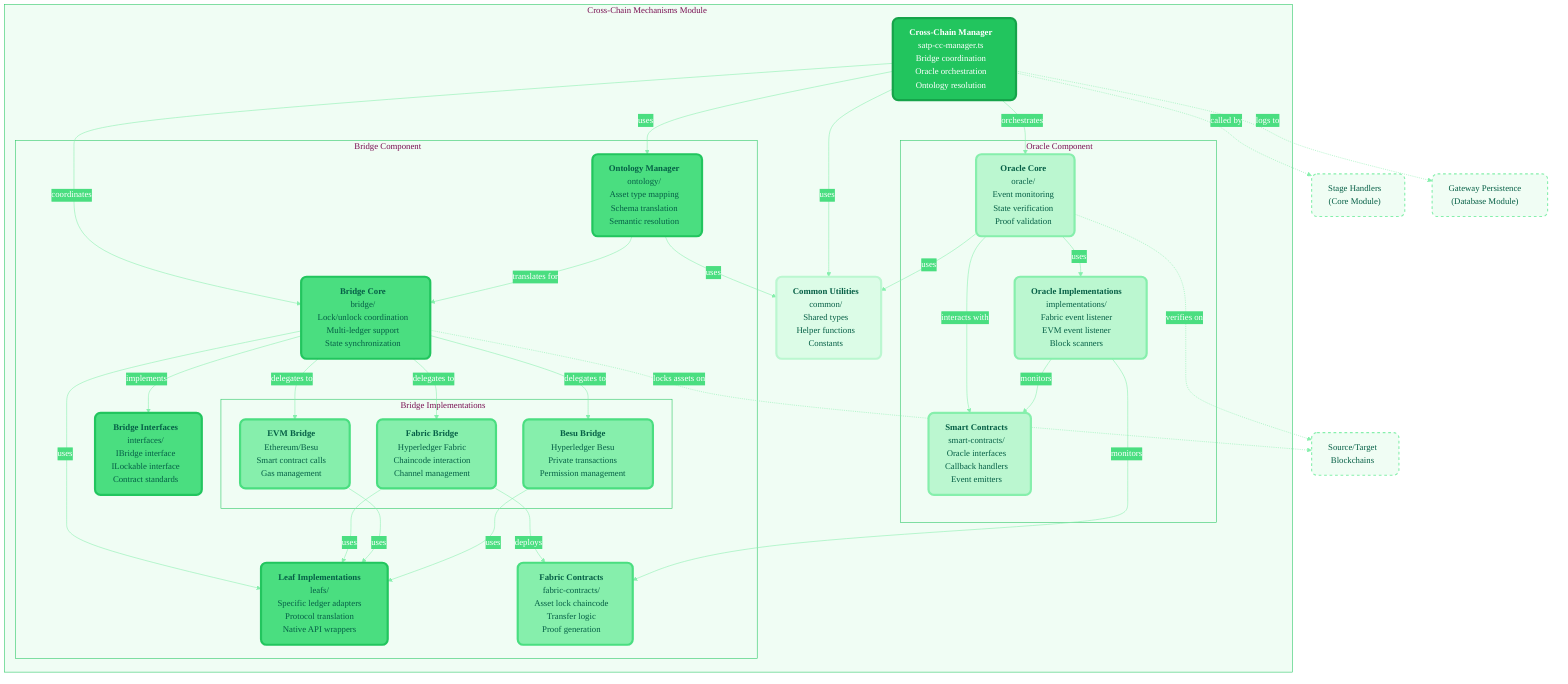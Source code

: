 %%{init: {'theme':'base', 'themeVariables': { 'fontSize':'16px', 'fontFamily':'Segoe UI, system-ui, sans-serif', 'primaryColor':'#22c55e','primaryTextColor':'#ffffff','primaryBorderColor':'#16a34a','lineColor':'#86efac','secondaryColor':'#4ade80','tertiaryColor':'#86efac', 'clusterBkg':'#f0fdf4', 'clusterBorder':'#22c55e', 'mainBkg':'#ffffff'}}}%%
graph TB
    subgraph CrossChain["🔗 Cross-Chain Mechanisms Module"]
        direction TB
        
        CCManager["<b>Cross-Chain Manager</b><br/>satp-cc-manager.ts<br/>Bridge coordination<br/>Oracle orchestration<br/>Ontology resolution"]
        
        subgraph Bridge["🌉 Bridge Component"]
            direction TB
            BridgeCore["<b>Bridge Core</b><br/>bridge/<br/>Lock/unlock coordination<br/>Multi-ledger support<br/>State synchronization"]
            
            subgraph BridgeImplementations["Bridge Implementations"]
                FabricBridge["<b>Fabric Bridge</b><br/>Hyperledger Fabric<br/>Chaincode interaction<br/>Channel management"]
                EVMBridge["<b>EVM Bridge</b><br/>Ethereum/Besu<br/>Smart contract calls<br/>Gas management"]
                BesuBridge["<b>Besu Bridge</b><br/>Hyperledger Besu<br/>Private transactions<br/>Permission management"]
            end
            
            Interfaces["<b>Bridge Interfaces</b><br/>interfaces/<br/>IBridge interface<br/>ILockable interface<br/>Contract standards"]
            
            Leafs["<b>Leaf Implementations</b><br/>leafs/<br/>Specific ledger adapters<br/>Protocol translation<br/>Native API wrappers"]
            
            Ontology["<b>Ontology Manager</b><br/>ontology/<br/>Asset type mapping<br/>Schema translation<br/>Semantic resolution"]
            
            FabricContracts["<b>Fabric Contracts</b><br/>fabric-contracts/<br/>Asset lock chaincode<br/>Transfer logic<br/>Proof generation"]
        end
        
        subgraph Oracle["🔮 Oracle Component"]
            direction TB
            OracleCore["<b>Oracle Core</b><br/>oracle/<br/>Event monitoring<br/>State verification<br/>Proof validation"]
            
            OracleImpls["<b>Oracle Implementations</b><br/>implementations/<br/>Fabric event listener<br/>EVM event listener<br/>Block scanners"]
            
            SmartContracts["<b>Smart Contracts</b><br/>smart-contracts/<br/>Oracle interfaces<br/>Callback handlers<br/>Event emitters"]
        end
        
        Common["<b>Common Utilities</b><br/>common/<br/>Shared types<br/>Helper functions<br/>Constants"]
    end
    
    %% Relationships within Cross-Chain
    CCManager -->|coordinates| BridgeCore
    CCManager -->|orchestrates| OracleCore
    CCManager -->|uses| Ontology
    CCManager -->|uses| Common
    
    BridgeCore -->|implements| Interfaces
    BridgeCore -->|uses| Leafs
    BridgeCore -->|delegates to| FabricBridge
    BridgeCore -->|delegates to| EVMBridge
    BridgeCore -->|delegates to| BesuBridge
    
    FabricBridge -->|deploys| FabricContracts
    FabricBridge -->|uses| Leafs
    EVMBridge -->|uses| Leafs
    BesuBridge -->|uses| Leafs
    
    Ontology -->|translates for| BridgeCore
    Ontology -->|uses| Common
    
    OracleCore -->|uses| OracleImpls
    OracleCore -->|interacts with| SmartContracts
    OracleCore -->|uses| Common
    
    OracleImpls -->|monitors| FabricContracts
    OracleImpls -->|monitors| SmartContracts
    
    %% External connections
    CCManager -.->|called by| CoreHandlers["Stage Handlers<br/>(Core Module)"]
    BridgeCore -.->|locks assets on| Blockchain["Source/Target<br/>Blockchains"]
    OracleCore -.->|verifies on| Blockchain
    CCManager -.->|logs to| Persistence["Gateway Persistence<br/>(Database Module)"]
    
    %% Styling
    classDef managerClass fill:#22c55e,stroke:#16a34a,stroke-width:4px,color:#ffffff,rx:10,ry:10
    classDef bridgeClass fill:#4ade80,stroke:#22c55e,stroke-width:4px,color:#065f46,rx:10,ry:10
    classDef implClass fill:#86efac,stroke:#4ade80,stroke-width:4px,color:#065f46,rx:10,ry:10
    classDef oracleClass fill:#bbf7d0,stroke:#86efac,stroke-width:4px,color:#065f46,rx:10,ry:10
    classDef utilClass fill:#dcfce7,stroke:#bbf7d0,stroke-width:4px,color:#065f46,rx:10,ry:10
    classDef externalClass fill:#f0fdf4,stroke:#86efac,stroke-width:2px,stroke-dasharray: 5 5,color:#065f46,rx:10,ry:10
    
    class CCManager managerClass
    class BridgeCore,Interfaces,Leafs,Ontology bridgeClass
    class FabricBridge,EVMBridge,BesuBridge,FabricContracts implClass
    class OracleCore,OracleImpls,SmartContracts oracleClass
    class Common utilClass
    class CoreHandlers,Blockchain,Persistence externalClass